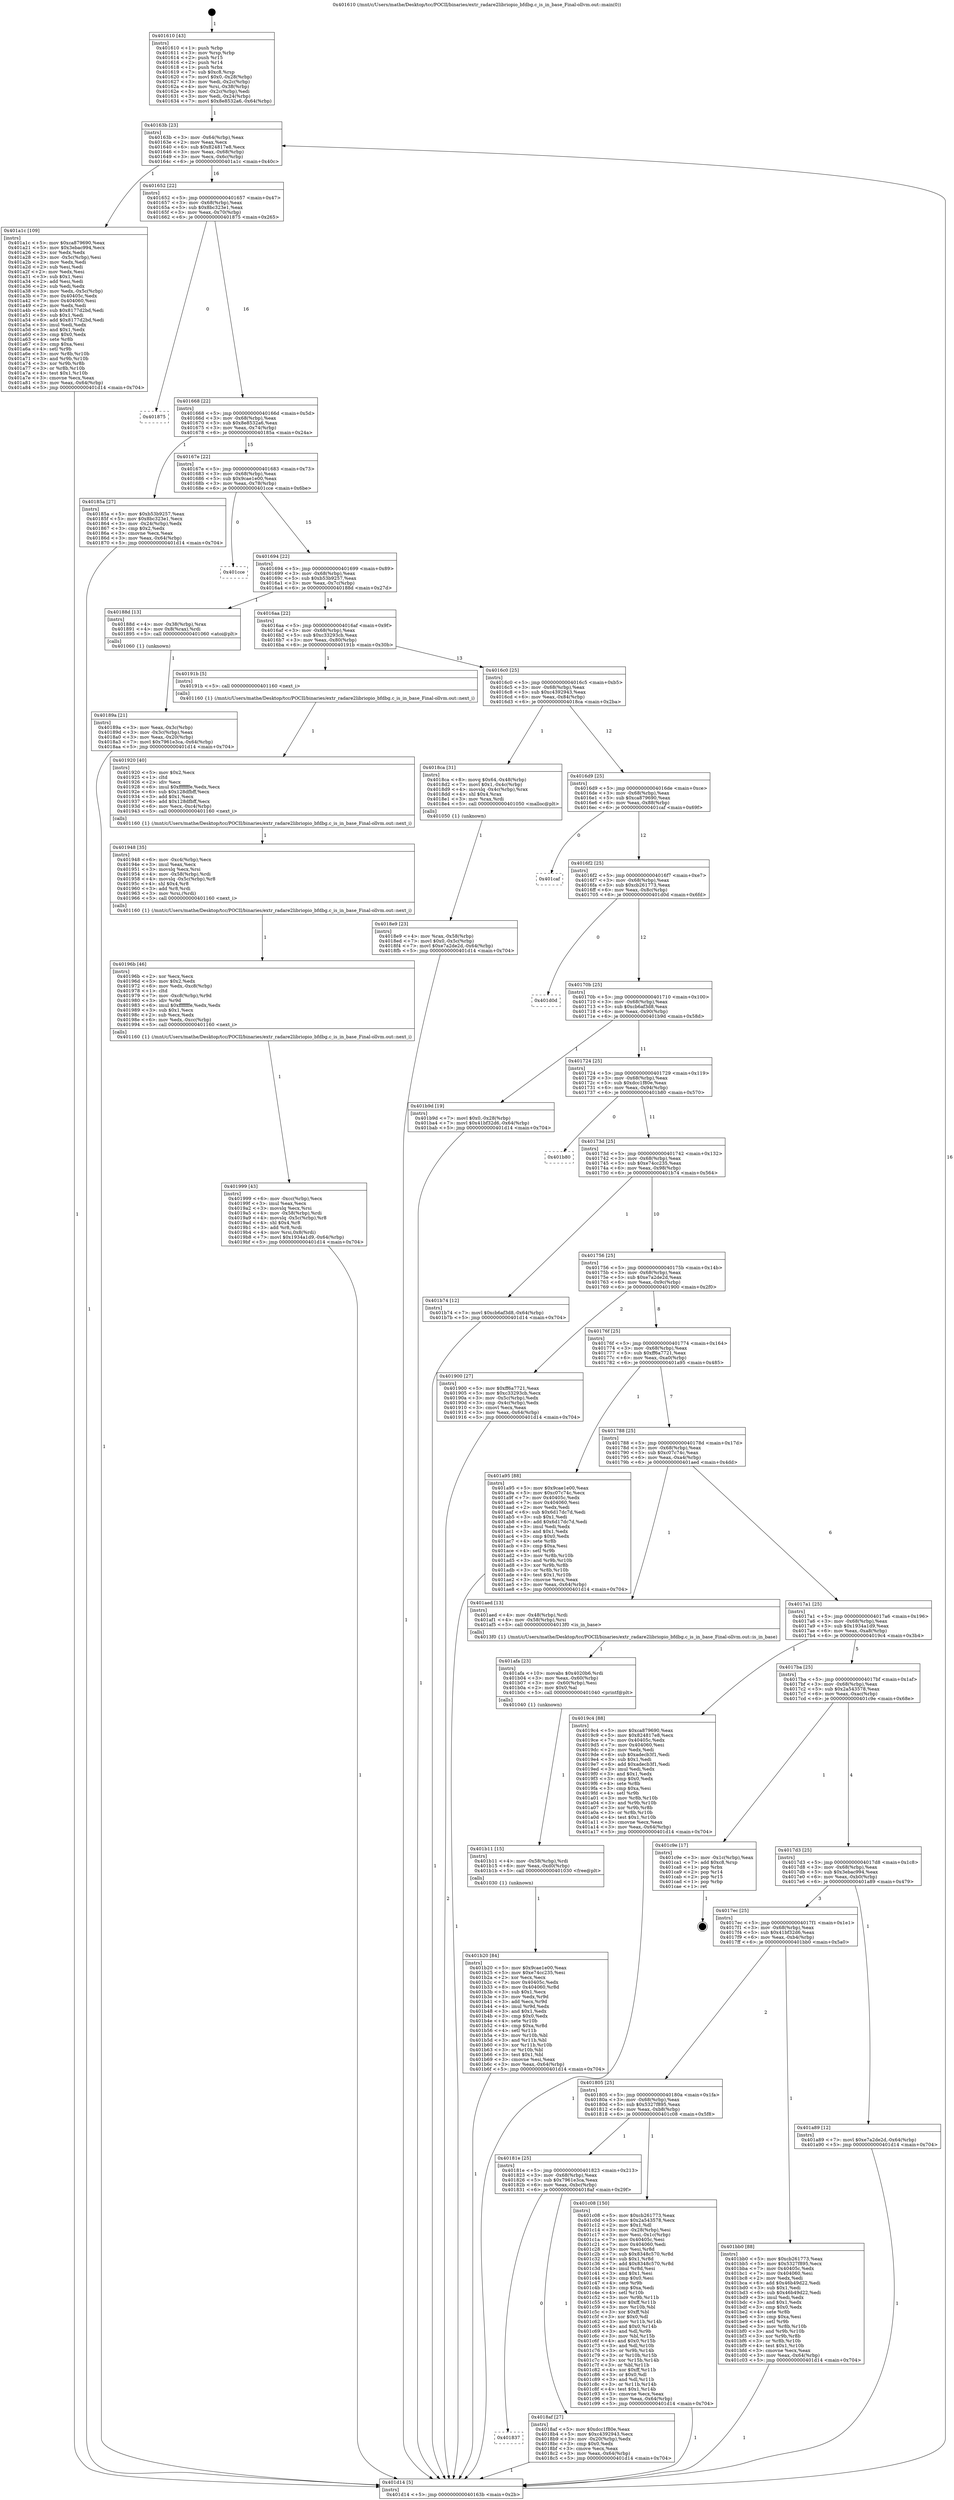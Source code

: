 digraph "0x401610" {
  label = "0x401610 (/mnt/c/Users/mathe/Desktop/tcc/POCII/binaries/extr_radare2libriopio_bfdbg.c_is_in_base_Final-ollvm.out::main(0))"
  labelloc = "t"
  node[shape=record]

  Entry [label="",width=0.3,height=0.3,shape=circle,fillcolor=black,style=filled]
  "0x40163b" [label="{
     0x40163b [23]\l
     | [instrs]\l
     &nbsp;&nbsp;0x40163b \<+3\>: mov -0x64(%rbp),%eax\l
     &nbsp;&nbsp;0x40163e \<+2\>: mov %eax,%ecx\l
     &nbsp;&nbsp;0x401640 \<+6\>: sub $0x824817e8,%ecx\l
     &nbsp;&nbsp;0x401646 \<+3\>: mov %eax,-0x68(%rbp)\l
     &nbsp;&nbsp;0x401649 \<+3\>: mov %ecx,-0x6c(%rbp)\l
     &nbsp;&nbsp;0x40164c \<+6\>: je 0000000000401a1c \<main+0x40c\>\l
  }"]
  "0x401a1c" [label="{
     0x401a1c [109]\l
     | [instrs]\l
     &nbsp;&nbsp;0x401a1c \<+5\>: mov $0xca879690,%eax\l
     &nbsp;&nbsp;0x401a21 \<+5\>: mov $0x3ebac994,%ecx\l
     &nbsp;&nbsp;0x401a26 \<+2\>: xor %edx,%edx\l
     &nbsp;&nbsp;0x401a28 \<+3\>: mov -0x5c(%rbp),%esi\l
     &nbsp;&nbsp;0x401a2b \<+2\>: mov %edx,%edi\l
     &nbsp;&nbsp;0x401a2d \<+2\>: sub %esi,%edi\l
     &nbsp;&nbsp;0x401a2f \<+2\>: mov %edx,%esi\l
     &nbsp;&nbsp;0x401a31 \<+3\>: sub $0x1,%esi\l
     &nbsp;&nbsp;0x401a34 \<+2\>: add %esi,%edi\l
     &nbsp;&nbsp;0x401a36 \<+2\>: sub %edi,%edx\l
     &nbsp;&nbsp;0x401a38 \<+3\>: mov %edx,-0x5c(%rbp)\l
     &nbsp;&nbsp;0x401a3b \<+7\>: mov 0x40405c,%edx\l
     &nbsp;&nbsp;0x401a42 \<+7\>: mov 0x404060,%esi\l
     &nbsp;&nbsp;0x401a49 \<+2\>: mov %edx,%edi\l
     &nbsp;&nbsp;0x401a4b \<+6\>: sub $0x8177d2bd,%edi\l
     &nbsp;&nbsp;0x401a51 \<+3\>: sub $0x1,%edi\l
     &nbsp;&nbsp;0x401a54 \<+6\>: add $0x8177d2bd,%edi\l
     &nbsp;&nbsp;0x401a5a \<+3\>: imul %edi,%edx\l
     &nbsp;&nbsp;0x401a5d \<+3\>: and $0x1,%edx\l
     &nbsp;&nbsp;0x401a60 \<+3\>: cmp $0x0,%edx\l
     &nbsp;&nbsp;0x401a63 \<+4\>: sete %r8b\l
     &nbsp;&nbsp;0x401a67 \<+3\>: cmp $0xa,%esi\l
     &nbsp;&nbsp;0x401a6a \<+4\>: setl %r9b\l
     &nbsp;&nbsp;0x401a6e \<+3\>: mov %r8b,%r10b\l
     &nbsp;&nbsp;0x401a71 \<+3\>: and %r9b,%r10b\l
     &nbsp;&nbsp;0x401a74 \<+3\>: xor %r9b,%r8b\l
     &nbsp;&nbsp;0x401a77 \<+3\>: or %r8b,%r10b\l
     &nbsp;&nbsp;0x401a7a \<+4\>: test $0x1,%r10b\l
     &nbsp;&nbsp;0x401a7e \<+3\>: cmovne %ecx,%eax\l
     &nbsp;&nbsp;0x401a81 \<+3\>: mov %eax,-0x64(%rbp)\l
     &nbsp;&nbsp;0x401a84 \<+5\>: jmp 0000000000401d14 \<main+0x704\>\l
  }"]
  "0x401652" [label="{
     0x401652 [22]\l
     | [instrs]\l
     &nbsp;&nbsp;0x401652 \<+5\>: jmp 0000000000401657 \<main+0x47\>\l
     &nbsp;&nbsp;0x401657 \<+3\>: mov -0x68(%rbp),%eax\l
     &nbsp;&nbsp;0x40165a \<+5\>: sub $0x8bc323e1,%eax\l
     &nbsp;&nbsp;0x40165f \<+3\>: mov %eax,-0x70(%rbp)\l
     &nbsp;&nbsp;0x401662 \<+6\>: je 0000000000401875 \<main+0x265\>\l
  }"]
  Exit [label="",width=0.3,height=0.3,shape=circle,fillcolor=black,style=filled,peripheries=2]
  "0x401875" [label="{
     0x401875\l
  }", style=dashed]
  "0x401668" [label="{
     0x401668 [22]\l
     | [instrs]\l
     &nbsp;&nbsp;0x401668 \<+5\>: jmp 000000000040166d \<main+0x5d\>\l
     &nbsp;&nbsp;0x40166d \<+3\>: mov -0x68(%rbp),%eax\l
     &nbsp;&nbsp;0x401670 \<+5\>: sub $0x8e8532a6,%eax\l
     &nbsp;&nbsp;0x401675 \<+3\>: mov %eax,-0x74(%rbp)\l
     &nbsp;&nbsp;0x401678 \<+6\>: je 000000000040185a \<main+0x24a\>\l
  }"]
  "0x401b20" [label="{
     0x401b20 [84]\l
     | [instrs]\l
     &nbsp;&nbsp;0x401b20 \<+5\>: mov $0x9cae1e00,%eax\l
     &nbsp;&nbsp;0x401b25 \<+5\>: mov $0xe74cc235,%esi\l
     &nbsp;&nbsp;0x401b2a \<+2\>: xor %ecx,%ecx\l
     &nbsp;&nbsp;0x401b2c \<+7\>: mov 0x40405c,%edx\l
     &nbsp;&nbsp;0x401b33 \<+8\>: mov 0x404060,%r8d\l
     &nbsp;&nbsp;0x401b3b \<+3\>: sub $0x1,%ecx\l
     &nbsp;&nbsp;0x401b3e \<+3\>: mov %edx,%r9d\l
     &nbsp;&nbsp;0x401b41 \<+3\>: add %ecx,%r9d\l
     &nbsp;&nbsp;0x401b44 \<+4\>: imul %r9d,%edx\l
     &nbsp;&nbsp;0x401b48 \<+3\>: and $0x1,%edx\l
     &nbsp;&nbsp;0x401b4b \<+3\>: cmp $0x0,%edx\l
     &nbsp;&nbsp;0x401b4e \<+4\>: sete %r10b\l
     &nbsp;&nbsp;0x401b52 \<+4\>: cmp $0xa,%r8d\l
     &nbsp;&nbsp;0x401b56 \<+4\>: setl %r11b\l
     &nbsp;&nbsp;0x401b5a \<+3\>: mov %r10b,%bl\l
     &nbsp;&nbsp;0x401b5d \<+3\>: and %r11b,%bl\l
     &nbsp;&nbsp;0x401b60 \<+3\>: xor %r11b,%r10b\l
     &nbsp;&nbsp;0x401b63 \<+3\>: or %r10b,%bl\l
     &nbsp;&nbsp;0x401b66 \<+3\>: test $0x1,%bl\l
     &nbsp;&nbsp;0x401b69 \<+3\>: cmovne %esi,%eax\l
     &nbsp;&nbsp;0x401b6c \<+3\>: mov %eax,-0x64(%rbp)\l
     &nbsp;&nbsp;0x401b6f \<+5\>: jmp 0000000000401d14 \<main+0x704\>\l
  }"]
  "0x40185a" [label="{
     0x40185a [27]\l
     | [instrs]\l
     &nbsp;&nbsp;0x40185a \<+5\>: mov $0xb53b9257,%eax\l
     &nbsp;&nbsp;0x40185f \<+5\>: mov $0x8bc323e1,%ecx\l
     &nbsp;&nbsp;0x401864 \<+3\>: mov -0x24(%rbp),%edx\l
     &nbsp;&nbsp;0x401867 \<+3\>: cmp $0x2,%edx\l
     &nbsp;&nbsp;0x40186a \<+3\>: cmovne %ecx,%eax\l
     &nbsp;&nbsp;0x40186d \<+3\>: mov %eax,-0x64(%rbp)\l
     &nbsp;&nbsp;0x401870 \<+5\>: jmp 0000000000401d14 \<main+0x704\>\l
  }"]
  "0x40167e" [label="{
     0x40167e [22]\l
     | [instrs]\l
     &nbsp;&nbsp;0x40167e \<+5\>: jmp 0000000000401683 \<main+0x73\>\l
     &nbsp;&nbsp;0x401683 \<+3\>: mov -0x68(%rbp),%eax\l
     &nbsp;&nbsp;0x401686 \<+5\>: sub $0x9cae1e00,%eax\l
     &nbsp;&nbsp;0x40168b \<+3\>: mov %eax,-0x78(%rbp)\l
     &nbsp;&nbsp;0x40168e \<+6\>: je 0000000000401cce \<main+0x6be\>\l
  }"]
  "0x401d14" [label="{
     0x401d14 [5]\l
     | [instrs]\l
     &nbsp;&nbsp;0x401d14 \<+5\>: jmp 000000000040163b \<main+0x2b\>\l
  }"]
  "0x401610" [label="{
     0x401610 [43]\l
     | [instrs]\l
     &nbsp;&nbsp;0x401610 \<+1\>: push %rbp\l
     &nbsp;&nbsp;0x401611 \<+3\>: mov %rsp,%rbp\l
     &nbsp;&nbsp;0x401614 \<+2\>: push %r15\l
     &nbsp;&nbsp;0x401616 \<+2\>: push %r14\l
     &nbsp;&nbsp;0x401618 \<+1\>: push %rbx\l
     &nbsp;&nbsp;0x401619 \<+7\>: sub $0xc8,%rsp\l
     &nbsp;&nbsp;0x401620 \<+7\>: movl $0x0,-0x28(%rbp)\l
     &nbsp;&nbsp;0x401627 \<+3\>: mov %edi,-0x2c(%rbp)\l
     &nbsp;&nbsp;0x40162a \<+4\>: mov %rsi,-0x38(%rbp)\l
     &nbsp;&nbsp;0x40162e \<+3\>: mov -0x2c(%rbp),%edi\l
     &nbsp;&nbsp;0x401631 \<+3\>: mov %edi,-0x24(%rbp)\l
     &nbsp;&nbsp;0x401634 \<+7\>: movl $0x8e8532a6,-0x64(%rbp)\l
  }"]
  "0x401b11" [label="{
     0x401b11 [15]\l
     | [instrs]\l
     &nbsp;&nbsp;0x401b11 \<+4\>: mov -0x58(%rbp),%rdi\l
     &nbsp;&nbsp;0x401b15 \<+6\>: mov %eax,-0xd0(%rbp)\l
     &nbsp;&nbsp;0x401b1b \<+5\>: call 0000000000401030 \<free@plt\>\l
     | [calls]\l
     &nbsp;&nbsp;0x401030 \{1\} (unknown)\l
  }"]
  "0x401cce" [label="{
     0x401cce\l
  }", style=dashed]
  "0x401694" [label="{
     0x401694 [22]\l
     | [instrs]\l
     &nbsp;&nbsp;0x401694 \<+5\>: jmp 0000000000401699 \<main+0x89\>\l
     &nbsp;&nbsp;0x401699 \<+3\>: mov -0x68(%rbp),%eax\l
     &nbsp;&nbsp;0x40169c \<+5\>: sub $0xb53b9257,%eax\l
     &nbsp;&nbsp;0x4016a1 \<+3\>: mov %eax,-0x7c(%rbp)\l
     &nbsp;&nbsp;0x4016a4 \<+6\>: je 000000000040188d \<main+0x27d\>\l
  }"]
  "0x401afa" [label="{
     0x401afa [23]\l
     | [instrs]\l
     &nbsp;&nbsp;0x401afa \<+10\>: movabs $0x4020b6,%rdi\l
     &nbsp;&nbsp;0x401b04 \<+3\>: mov %eax,-0x60(%rbp)\l
     &nbsp;&nbsp;0x401b07 \<+3\>: mov -0x60(%rbp),%esi\l
     &nbsp;&nbsp;0x401b0a \<+2\>: mov $0x0,%al\l
     &nbsp;&nbsp;0x401b0c \<+5\>: call 0000000000401040 \<printf@plt\>\l
     | [calls]\l
     &nbsp;&nbsp;0x401040 \{1\} (unknown)\l
  }"]
  "0x40188d" [label="{
     0x40188d [13]\l
     | [instrs]\l
     &nbsp;&nbsp;0x40188d \<+4\>: mov -0x38(%rbp),%rax\l
     &nbsp;&nbsp;0x401891 \<+4\>: mov 0x8(%rax),%rdi\l
     &nbsp;&nbsp;0x401895 \<+5\>: call 0000000000401060 \<atoi@plt\>\l
     | [calls]\l
     &nbsp;&nbsp;0x401060 \{1\} (unknown)\l
  }"]
  "0x4016aa" [label="{
     0x4016aa [22]\l
     | [instrs]\l
     &nbsp;&nbsp;0x4016aa \<+5\>: jmp 00000000004016af \<main+0x9f\>\l
     &nbsp;&nbsp;0x4016af \<+3\>: mov -0x68(%rbp),%eax\l
     &nbsp;&nbsp;0x4016b2 \<+5\>: sub $0xc33293cb,%eax\l
     &nbsp;&nbsp;0x4016b7 \<+3\>: mov %eax,-0x80(%rbp)\l
     &nbsp;&nbsp;0x4016ba \<+6\>: je 000000000040191b \<main+0x30b\>\l
  }"]
  "0x40189a" [label="{
     0x40189a [21]\l
     | [instrs]\l
     &nbsp;&nbsp;0x40189a \<+3\>: mov %eax,-0x3c(%rbp)\l
     &nbsp;&nbsp;0x40189d \<+3\>: mov -0x3c(%rbp),%eax\l
     &nbsp;&nbsp;0x4018a0 \<+3\>: mov %eax,-0x20(%rbp)\l
     &nbsp;&nbsp;0x4018a3 \<+7\>: movl $0x7961e3ca,-0x64(%rbp)\l
     &nbsp;&nbsp;0x4018aa \<+5\>: jmp 0000000000401d14 \<main+0x704\>\l
  }"]
  "0x401999" [label="{
     0x401999 [43]\l
     | [instrs]\l
     &nbsp;&nbsp;0x401999 \<+6\>: mov -0xcc(%rbp),%ecx\l
     &nbsp;&nbsp;0x40199f \<+3\>: imul %eax,%ecx\l
     &nbsp;&nbsp;0x4019a2 \<+3\>: movslq %ecx,%rsi\l
     &nbsp;&nbsp;0x4019a5 \<+4\>: mov -0x58(%rbp),%rdi\l
     &nbsp;&nbsp;0x4019a9 \<+4\>: movslq -0x5c(%rbp),%r8\l
     &nbsp;&nbsp;0x4019ad \<+4\>: shl $0x4,%r8\l
     &nbsp;&nbsp;0x4019b1 \<+3\>: add %r8,%rdi\l
     &nbsp;&nbsp;0x4019b4 \<+4\>: mov %rsi,0x8(%rdi)\l
     &nbsp;&nbsp;0x4019b8 \<+7\>: movl $0x1934a1d9,-0x64(%rbp)\l
     &nbsp;&nbsp;0x4019bf \<+5\>: jmp 0000000000401d14 \<main+0x704\>\l
  }"]
  "0x40191b" [label="{
     0x40191b [5]\l
     | [instrs]\l
     &nbsp;&nbsp;0x40191b \<+5\>: call 0000000000401160 \<next_i\>\l
     | [calls]\l
     &nbsp;&nbsp;0x401160 \{1\} (/mnt/c/Users/mathe/Desktop/tcc/POCII/binaries/extr_radare2libriopio_bfdbg.c_is_in_base_Final-ollvm.out::next_i)\l
  }"]
  "0x4016c0" [label="{
     0x4016c0 [25]\l
     | [instrs]\l
     &nbsp;&nbsp;0x4016c0 \<+5\>: jmp 00000000004016c5 \<main+0xb5\>\l
     &nbsp;&nbsp;0x4016c5 \<+3\>: mov -0x68(%rbp),%eax\l
     &nbsp;&nbsp;0x4016c8 \<+5\>: sub $0xc4392943,%eax\l
     &nbsp;&nbsp;0x4016cd \<+6\>: mov %eax,-0x84(%rbp)\l
     &nbsp;&nbsp;0x4016d3 \<+6\>: je 00000000004018ca \<main+0x2ba\>\l
  }"]
  "0x40196b" [label="{
     0x40196b [46]\l
     | [instrs]\l
     &nbsp;&nbsp;0x40196b \<+2\>: xor %ecx,%ecx\l
     &nbsp;&nbsp;0x40196d \<+5\>: mov $0x2,%edx\l
     &nbsp;&nbsp;0x401972 \<+6\>: mov %edx,-0xc8(%rbp)\l
     &nbsp;&nbsp;0x401978 \<+1\>: cltd\l
     &nbsp;&nbsp;0x401979 \<+7\>: mov -0xc8(%rbp),%r9d\l
     &nbsp;&nbsp;0x401980 \<+3\>: idiv %r9d\l
     &nbsp;&nbsp;0x401983 \<+6\>: imul $0xfffffffe,%edx,%edx\l
     &nbsp;&nbsp;0x401989 \<+3\>: sub $0x1,%ecx\l
     &nbsp;&nbsp;0x40198c \<+2\>: sub %ecx,%edx\l
     &nbsp;&nbsp;0x40198e \<+6\>: mov %edx,-0xcc(%rbp)\l
     &nbsp;&nbsp;0x401994 \<+5\>: call 0000000000401160 \<next_i\>\l
     | [calls]\l
     &nbsp;&nbsp;0x401160 \{1\} (/mnt/c/Users/mathe/Desktop/tcc/POCII/binaries/extr_radare2libriopio_bfdbg.c_is_in_base_Final-ollvm.out::next_i)\l
  }"]
  "0x4018ca" [label="{
     0x4018ca [31]\l
     | [instrs]\l
     &nbsp;&nbsp;0x4018ca \<+8\>: movq $0x64,-0x48(%rbp)\l
     &nbsp;&nbsp;0x4018d2 \<+7\>: movl $0x1,-0x4c(%rbp)\l
     &nbsp;&nbsp;0x4018d9 \<+4\>: movslq -0x4c(%rbp),%rax\l
     &nbsp;&nbsp;0x4018dd \<+4\>: shl $0x4,%rax\l
     &nbsp;&nbsp;0x4018e1 \<+3\>: mov %rax,%rdi\l
     &nbsp;&nbsp;0x4018e4 \<+5\>: call 0000000000401050 \<malloc@plt\>\l
     | [calls]\l
     &nbsp;&nbsp;0x401050 \{1\} (unknown)\l
  }"]
  "0x4016d9" [label="{
     0x4016d9 [25]\l
     | [instrs]\l
     &nbsp;&nbsp;0x4016d9 \<+5\>: jmp 00000000004016de \<main+0xce\>\l
     &nbsp;&nbsp;0x4016de \<+3\>: mov -0x68(%rbp),%eax\l
     &nbsp;&nbsp;0x4016e1 \<+5\>: sub $0xca879690,%eax\l
     &nbsp;&nbsp;0x4016e6 \<+6\>: mov %eax,-0x88(%rbp)\l
     &nbsp;&nbsp;0x4016ec \<+6\>: je 0000000000401caf \<main+0x69f\>\l
  }"]
  "0x401948" [label="{
     0x401948 [35]\l
     | [instrs]\l
     &nbsp;&nbsp;0x401948 \<+6\>: mov -0xc4(%rbp),%ecx\l
     &nbsp;&nbsp;0x40194e \<+3\>: imul %eax,%ecx\l
     &nbsp;&nbsp;0x401951 \<+3\>: movslq %ecx,%rsi\l
     &nbsp;&nbsp;0x401954 \<+4\>: mov -0x58(%rbp),%rdi\l
     &nbsp;&nbsp;0x401958 \<+4\>: movslq -0x5c(%rbp),%r8\l
     &nbsp;&nbsp;0x40195c \<+4\>: shl $0x4,%r8\l
     &nbsp;&nbsp;0x401960 \<+3\>: add %r8,%rdi\l
     &nbsp;&nbsp;0x401963 \<+3\>: mov %rsi,(%rdi)\l
     &nbsp;&nbsp;0x401966 \<+5\>: call 0000000000401160 \<next_i\>\l
     | [calls]\l
     &nbsp;&nbsp;0x401160 \{1\} (/mnt/c/Users/mathe/Desktop/tcc/POCII/binaries/extr_radare2libriopio_bfdbg.c_is_in_base_Final-ollvm.out::next_i)\l
  }"]
  "0x401caf" [label="{
     0x401caf\l
  }", style=dashed]
  "0x4016f2" [label="{
     0x4016f2 [25]\l
     | [instrs]\l
     &nbsp;&nbsp;0x4016f2 \<+5\>: jmp 00000000004016f7 \<main+0xe7\>\l
     &nbsp;&nbsp;0x4016f7 \<+3\>: mov -0x68(%rbp),%eax\l
     &nbsp;&nbsp;0x4016fa \<+5\>: sub $0xcb261773,%eax\l
     &nbsp;&nbsp;0x4016ff \<+6\>: mov %eax,-0x8c(%rbp)\l
     &nbsp;&nbsp;0x401705 \<+6\>: je 0000000000401d0d \<main+0x6fd\>\l
  }"]
  "0x401920" [label="{
     0x401920 [40]\l
     | [instrs]\l
     &nbsp;&nbsp;0x401920 \<+5\>: mov $0x2,%ecx\l
     &nbsp;&nbsp;0x401925 \<+1\>: cltd\l
     &nbsp;&nbsp;0x401926 \<+2\>: idiv %ecx\l
     &nbsp;&nbsp;0x401928 \<+6\>: imul $0xfffffffe,%edx,%ecx\l
     &nbsp;&nbsp;0x40192e \<+6\>: sub $0x128dfbff,%ecx\l
     &nbsp;&nbsp;0x401934 \<+3\>: add $0x1,%ecx\l
     &nbsp;&nbsp;0x401937 \<+6\>: add $0x128dfbff,%ecx\l
     &nbsp;&nbsp;0x40193d \<+6\>: mov %ecx,-0xc4(%rbp)\l
     &nbsp;&nbsp;0x401943 \<+5\>: call 0000000000401160 \<next_i\>\l
     | [calls]\l
     &nbsp;&nbsp;0x401160 \{1\} (/mnt/c/Users/mathe/Desktop/tcc/POCII/binaries/extr_radare2libriopio_bfdbg.c_is_in_base_Final-ollvm.out::next_i)\l
  }"]
  "0x401d0d" [label="{
     0x401d0d\l
  }", style=dashed]
  "0x40170b" [label="{
     0x40170b [25]\l
     | [instrs]\l
     &nbsp;&nbsp;0x40170b \<+5\>: jmp 0000000000401710 \<main+0x100\>\l
     &nbsp;&nbsp;0x401710 \<+3\>: mov -0x68(%rbp),%eax\l
     &nbsp;&nbsp;0x401713 \<+5\>: sub $0xcb6af3d8,%eax\l
     &nbsp;&nbsp;0x401718 \<+6\>: mov %eax,-0x90(%rbp)\l
     &nbsp;&nbsp;0x40171e \<+6\>: je 0000000000401b9d \<main+0x58d\>\l
  }"]
  "0x4018e9" [label="{
     0x4018e9 [23]\l
     | [instrs]\l
     &nbsp;&nbsp;0x4018e9 \<+4\>: mov %rax,-0x58(%rbp)\l
     &nbsp;&nbsp;0x4018ed \<+7\>: movl $0x0,-0x5c(%rbp)\l
     &nbsp;&nbsp;0x4018f4 \<+7\>: movl $0xe7a2de2d,-0x64(%rbp)\l
     &nbsp;&nbsp;0x4018fb \<+5\>: jmp 0000000000401d14 \<main+0x704\>\l
  }"]
  "0x401b9d" [label="{
     0x401b9d [19]\l
     | [instrs]\l
     &nbsp;&nbsp;0x401b9d \<+7\>: movl $0x0,-0x28(%rbp)\l
     &nbsp;&nbsp;0x401ba4 \<+7\>: movl $0x41bf32d6,-0x64(%rbp)\l
     &nbsp;&nbsp;0x401bab \<+5\>: jmp 0000000000401d14 \<main+0x704\>\l
  }"]
  "0x401724" [label="{
     0x401724 [25]\l
     | [instrs]\l
     &nbsp;&nbsp;0x401724 \<+5\>: jmp 0000000000401729 \<main+0x119\>\l
     &nbsp;&nbsp;0x401729 \<+3\>: mov -0x68(%rbp),%eax\l
     &nbsp;&nbsp;0x40172c \<+5\>: sub $0xdcc1f80e,%eax\l
     &nbsp;&nbsp;0x401731 \<+6\>: mov %eax,-0x94(%rbp)\l
     &nbsp;&nbsp;0x401737 \<+6\>: je 0000000000401b80 \<main+0x570\>\l
  }"]
  "0x401837" [label="{
     0x401837\l
  }", style=dashed]
  "0x401b80" [label="{
     0x401b80\l
  }", style=dashed]
  "0x40173d" [label="{
     0x40173d [25]\l
     | [instrs]\l
     &nbsp;&nbsp;0x40173d \<+5\>: jmp 0000000000401742 \<main+0x132\>\l
     &nbsp;&nbsp;0x401742 \<+3\>: mov -0x68(%rbp),%eax\l
     &nbsp;&nbsp;0x401745 \<+5\>: sub $0xe74cc235,%eax\l
     &nbsp;&nbsp;0x40174a \<+6\>: mov %eax,-0x98(%rbp)\l
     &nbsp;&nbsp;0x401750 \<+6\>: je 0000000000401b74 \<main+0x564\>\l
  }"]
  "0x4018af" [label="{
     0x4018af [27]\l
     | [instrs]\l
     &nbsp;&nbsp;0x4018af \<+5\>: mov $0xdcc1f80e,%eax\l
     &nbsp;&nbsp;0x4018b4 \<+5\>: mov $0xc4392943,%ecx\l
     &nbsp;&nbsp;0x4018b9 \<+3\>: mov -0x20(%rbp),%edx\l
     &nbsp;&nbsp;0x4018bc \<+3\>: cmp $0x0,%edx\l
     &nbsp;&nbsp;0x4018bf \<+3\>: cmove %ecx,%eax\l
     &nbsp;&nbsp;0x4018c2 \<+3\>: mov %eax,-0x64(%rbp)\l
     &nbsp;&nbsp;0x4018c5 \<+5\>: jmp 0000000000401d14 \<main+0x704\>\l
  }"]
  "0x401b74" [label="{
     0x401b74 [12]\l
     | [instrs]\l
     &nbsp;&nbsp;0x401b74 \<+7\>: movl $0xcb6af3d8,-0x64(%rbp)\l
     &nbsp;&nbsp;0x401b7b \<+5\>: jmp 0000000000401d14 \<main+0x704\>\l
  }"]
  "0x401756" [label="{
     0x401756 [25]\l
     | [instrs]\l
     &nbsp;&nbsp;0x401756 \<+5\>: jmp 000000000040175b \<main+0x14b\>\l
     &nbsp;&nbsp;0x40175b \<+3\>: mov -0x68(%rbp),%eax\l
     &nbsp;&nbsp;0x40175e \<+5\>: sub $0xe7a2de2d,%eax\l
     &nbsp;&nbsp;0x401763 \<+6\>: mov %eax,-0x9c(%rbp)\l
     &nbsp;&nbsp;0x401769 \<+6\>: je 0000000000401900 \<main+0x2f0\>\l
  }"]
  "0x40181e" [label="{
     0x40181e [25]\l
     | [instrs]\l
     &nbsp;&nbsp;0x40181e \<+5\>: jmp 0000000000401823 \<main+0x213\>\l
     &nbsp;&nbsp;0x401823 \<+3\>: mov -0x68(%rbp),%eax\l
     &nbsp;&nbsp;0x401826 \<+5\>: sub $0x7961e3ca,%eax\l
     &nbsp;&nbsp;0x40182b \<+6\>: mov %eax,-0xbc(%rbp)\l
     &nbsp;&nbsp;0x401831 \<+6\>: je 00000000004018af \<main+0x29f\>\l
  }"]
  "0x401900" [label="{
     0x401900 [27]\l
     | [instrs]\l
     &nbsp;&nbsp;0x401900 \<+5\>: mov $0xff6a7721,%eax\l
     &nbsp;&nbsp;0x401905 \<+5\>: mov $0xc33293cb,%ecx\l
     &nbsp;&nbsp;0x40190a \<+3\>: mov -0x5c(%rbp),%edx\l
     &nbsp;&nbsp;0x40190d \<+3\>: cmp -0x4c(%rbp),%edx\l
     &nbsp;&nbsp;0x401910 \<+3\>: cmovl %ecx,%eax\l
     &nbsp;&nbsp;0x401913 \<+3\>: mov %eax,-0x64(%rbp)\l
     &nbsp;&nbsp;0x401916 \<+5\>: jmp 0000000000401d14 \<main+0x704\>\l
  }"]
  "0x40176f" [label="{
     0x40176f [25]\l
     | [instrs]\l
     &nbsp;&nbsp;0x40176f \<+5\>: jmp 0000000000401774 \<main+0x164\>\l
     &nbsp;&nbsp;0x401774 \<+3\>: mov -0x68(%rbp),%eax\l
     &nbsp;&nbsp;0x401777 \<+5\>: sub $0xff6a7721,%eax\l
     &nbsp;&nbsp;0x40177c \<+6\>: mov %eax,-0xa0(%rbp)\l
     &nbsp;&nbsp;0x401782 \<+6\>: je 0000000000401a95 \<main+0x485\>\l
  }"]
  "0x401c08" [label="{
     0x401c08 [150]\l
     | [instrs]\l
     &nbsp;&nbsp;0x401c08 \<+5\>: mov $0xcb261773,%eax\l
     &nbsp;&nbsp;0x401c0d \<+5\>: mov $0x2a543578,%ecx\l
     &nbsp;&nbsp;0x401c12 \<+2\>: mov $0x1,%dl\l
     &nbsp;&nbsp;0x401c14 \<+3\>: mov -0x28(%rbp),%esi\l
     &nbsp;&nbsp;0x401c17 \<+3\>: mov %esi,-0x1c(%rbp)\l
     &nbsp;&nbsp;0x401c1a \<+7\>: mov 0x40405c,%esi\l
     &nbsp;&nbsp;0x401c21 \<+7\>: mov 0x404060,%edi\l
     &nbsp;&nbsp;0x401c28 \<+3\>: mov %esi,%r8d\l
     &nbsp;&nbsp;0x401c2b \<+7\>: sub $0x8348c570,%r8d\l
     &nbsp;&nbsp;0x401c32 \<+4\>: sub $0x1,%r8d\l
     &nbsp;&nbsp;0x401c36 \<+7\>: add $0x8348c570,%r8d\l
     &nbsp;&nbsp;0x401c3d \<+4\>: imul %r8d,%esi\l
     &nbsp;&nbsp;0x401c41 \<+3\>: and $0x1,%esi\l
     &nbsp;&nbsp;0x401c44 \<+3\>: cmp $0x0,%esi\l
     &nbsp;&nbsp;0x401c47 \<+4\>: sete %r9b\l
     &nbsp;&nbsp;0x401c4b \<+3\>: cmp $0xa,%edi\l
     &nbsp;&nbsp;0x401c4e \<+4\>: setl %r10b\l
     &nbsp;&nbsp;0x401c52 \<+3\>: mov %r9b,%r11b\l
     &nbsp;&nbsp;0x401c55 \<+4\>: xor $0xff,%r11b\l
     &nbsp;&nbsp;0x401c59 \<+3\>: mov %r10b,%bl\l
     &nbsp;&nbsp;0x401c5c \<+3\>: xor $0xff,%bl\l
     &nbsp;&nbsp;0x401c5f \<+3\>: xor $0x0,%dl\l
     &nbsp;&nbsp;0x401c62 \<+3\>: mov %r11b,%r14b\l
     &nbsp;&nbsp;0x401c65 \<+4\>: and $0x0,%r14b\l
     &nbsp;&nbsp;0x401c69 \<+3\>: and %dl,%r9b\l
     &nbsp;&nbsp;0x401c6c \<+3\>: mov %bl,%r15b\l
     &nbsp;&nbsp;0x401c6f \<+4\>: and $0x0,%r15b\l
     &nbsp;&nbsp;0x401c73 \<+3\>: and %dl,%r10b\l
     &nbsp;&nbsp;0x401c76 \<+3\>: or %r9b,%r14b\l
     &nbsp;&nbsp;0x401c79 \<+3\>: or %r10b,%r15b\l
     &nbsp;&nbsp;0x401c7c \<+3\>: xor %r15b,%r14b\l
     &nbsp;&nbsp;0x401c7f \<+3\>: or %bl,%r11b\l
     &nbsp;&nbsp;0x401c82 \<+4\>: xor $0xff,%r11b\l
     &nbsp;&nbsp;0x401c86 \<+3\>: or $0x0,%dl\l
     &nbsp;&nbsp;0x401c89 \<+3\>: and %dl,%r11b\l
     &nbsp;&nbsp;0x401c8c \<+3\>: or %r11b,%r14b\l
     &nbsp;&nbsp;0x401c8f \<+4\>: test $0x1,%r14b\l
     &nbsp;&nbsp;0x401c93 \<+3\>: cmovne %ecx,%eax\l
     &nbsp;&nbsp;0x401c96 \<+3\>: mov %eax,-0x64(%rbp)\l
     &nbsp;&nbsp;0x401c99 \<+5\>: jmp 0000000000401d14 \<main+0x704\>\l
  }"]
  "0x401a95" [label="{
     0x401a95 [88]\l
     | [instrs]\l
     &nbsp;&nbsp;0x401a95 \<+5\>: mov $0x9cae1e00,%eax\l
     &nbsp;&nbsp;0x401a9a \<+5\>: mov $0xc07c74c,%ecx\l
     &nbsp;&nbsp;0x401a9f \<+7\>: mov 0x40405c,%edx\l
     &nbsp;&nbsp;0x401aa6 \<+7\>: mov 0x404060,%esi\l
     &nbsp;&nbsp;0x401aad \<+2\>: mov %edx,%edi\l
     &nbsp;&nbsp;0x401aaf \<+6\>: sub $0x6d17dc7d,%edi\l
     &nbsp;&nbsp;0x401ab5 \<+3\>: sub $0x1,%edi\l
     &nbsp;&nbsp;0x401ab8 \<+6\>: add $0x6d17dc7d,%edi\l
     &nbsp;&nbsp;0x401abe \<+3\>: imul %edi,%edx\l
     &nbsp;&nbsp;0x401ac1 \<+3\>: and $0x1,%edx\l
     &nbsp;&nbsp;0x401ac4 \<+3\>: cmp $0x0,%edx\l
     &nbsp;&nbsp;0x401ac7 \<+4\>: sete %r8b\l
     &nbsp;&nbsp;0x401acb \<+3\>: cmp $0xa,%esi\l
     &nbsp;&nbsp;0x401ace \<+4\>: setl %r9b\l
     &nbsp;&nbsp;0x401ad2 \<+3\>: mov %r8b,%r10b\l
     &nbsp;&nbsp;0x401ad5 \<+3\>: and %r9b,%r10b\l
     &nbsp;&nbsp;0x401ad8 \<+3\>: xor %r9b,%r8b\l
     &nbsp;&nbsp;0x401adb \<+3\>: or %r8b,%r10b\l
     &nbsp;&nbsp;0x401ade \<+4\>: test $0x1,%r10b\l
     &nbsp;&nbsp;0x401ae2 \<+3\>: cmovne %ecx,%eax\l
     &nbsp;&nbsp;0x401ae5 \<+3\>: mov %eax,-0x64(%rbp)\l
     &nbsp;&nbsp;0x401ae8 \<+5\>: jmp 0000000000401d14 \<main+0x704\>\l
  }"]
  "0x401788" [label="{
     0x401788 [25]\l
     | [instrs]\l
     &nbsp;&nbsp;0x401788 \<+5\>: jmp 000000000040178d \<main+0x17d\>\l
     &nbsp;&nbsp;0x40178d \<+3\>: mov -0x68(%rbp),%eax\l
     &nbsp;&nbsp;0x401790 \<+5\>: sub $0xc07c74c,%eax\l
     &nbsp;&nbsp;0x401795 \<+6\>: mov %eax,-0xa4(%rbp)\l
     &nbsp;&nbsp;0x40179b \<+6\>: je 0000000000401aed \<main+0x4dd\>\l
  }"]
  "0x401805" [label="{
     0x401805 [25]\l
     | [instrs]\l
     &nbsp;&nbsp;0x401805 \<+5\>: jmp 000000000040180a \<main+0x1fa\>\l
     &nbsp;&nbsp;0x40180a \<+3\>: mov -0x68(%rbp),%eax\l
     &nbsp;&nbsp;0x40180d \<+5\>: sub $0x5327f895,%eax\l
     &nbsp;&nbsp;0x401812 \<+6\>: mov %eax,-0xb8(%rbp)\l
     &nbsp;&nbsp;0x401818 \<+6\>: je 0000000000401c08 \<main+0x5f8\>\l
  }"]
  "0x401aed" [label="{
     0x401aed [13]\l
     | [instrs]\l
     &nbsp;&nbsp;0x401aed \<+4\>: mov -0x48(%rbp),%rdi\l
     &nbsp;&nbsp;0x401af1 \<+4\>: mov -0x58(%rbp),%rsi\l
     &nbsp;&nbsp;0x401af5 \<+5\>: call 00000000004013f0 \<is_in_base\>\l
     | [calls]\l
     &nbsp;&nbsp;0x4013f0 \{1\} (/mnt/c/Users/mathe/Desktop/tcc/POCII/binaries/extr_radare2libriopio_bfdbg.c_is_in_base_Final-ollvm.out::is_in_base)\l
  }"]
  "0x4017a1" [label="{
     0x4017a1 [25]\l
     | [instrs]\l
     &nbsp;&nbsp;0x4017a1 \<+5\>: jmp 00000000004017a6 \<main+0x196\>\l
     &nbsp;&nbsp;0x4017a6 \<+3\>: mov -0x68(%rbp),%eax\l
     &nbsp;&nbsp;0x4017a9 \<+5\>: sub $0x1934a1d9,%eax\l
     &nbsp;&nbsp;0x4017ae \<+6\>: mov %eax,-0xa8(%rbp)\l
     &nbsp;&nbsp;0x4017b4 \<+6\>: je 00000000004019c4 \<main+0x3b4\>\l
  }"]
  "0x401bb0" [label="{
     0x401bb0 [88]\l
     | [instrs]\l
     &nbsp;&nbsp;0x401bb0 \<+5\>: mov $0xcb261773,%eax\l
     &nbsp;&nbsp;0x401bb5 \<+5\>: mov $0x5327f895,%ecx\l
     &nbsp;&nbsp;0x401bba \<+7\>: mov 0x40405c,%edx\l
     &nbsp;&nbsp;0x401bc1 \<+7\>: mov 0x404060,%esi\l
     &nbsp;&nbsp;0x401bc8 \<+2\>: mov %edx,%edi\l
     &nbsp;&nbsp;0x401bca \<+6\>: add $0x46b49d22,%edi\l
     &nbsp;&nbsp;0x401bd0 \<+3\>: sub $0x1,%edi\l
     &nbsp;&nbsp;0x401bd3 \<+6\>: sub $0x46b49d22,%edi\l
     &nbsp;&nbsp;0x401bd9 \<+3\>: imul %edi,%edx\l
     &nbsp;&nbsp;0x401bdc \<+3\>: and $0x1,%edx\l
     &nbsp;&nbsp;0x401bdf \<+3\>: cmp $0x0,%edx\l
     &nbsp;&nbsp;0x401be2 \<+4\>: sete %r8b\l
     &nbsp;&nbsp;0x401be6 \<+3\>: cmp $0xa,%esi\l
     &nbsp;&nbsp;0x401be9 \<+4\>: setl %r9b\l
     &nbsp;&nbsp;0x401bed \<+3\>: mov %r8b,%r10b\l
     &nbsp;&nbsp;0x401bf0 \<+3\>: and %r9b,%r10b\l
     &nbsp;&nbsp;0x401bf3 \<+3\>: xor %r9b,%r8b\l
     &nbsp;&nbsp;0x401bf6 \<+3\>: or %r8b,%r10b\l
     &nbsp;&nbsp;0x401bf9 \<+4\>: test $0x1,%r10b\l
     &nbsp;&nbsp;0x401bfd \<+3\>: cmovne %ecx,%eax\l
     &nbsp;&nbsp;0x401c00 \<+3\>: mov %eax,-0x64(%rbp)\l
     &nbsp;&nbsp;0x401c03 \<+5\>: jmp 0000000000401d14 \<main+0x704\>\l
  }"]
  "0x4019c4" [label="{
     0x4019c4 [88]\l
     | [instrs]\l
     &nbsp;&nbsp;0x4019c4 \<+5\>: mov $0xca879690,%eax\l
     &nbsp;&nbsp;0x4019c9 \<+5\>: mov $0x824817e8,%ecx\l
     &nbsp;&nbsp;0x4019ce \<+7\>: mov 0x40405c,%edx\l
     &nbsp;&nbsp;0x4019d5 \<+7\>: mov 0x404060,%esi\l
     &nbsp;&nbsp;0x4019dc \<+2\>: mov %edx,%edi\l
     &nbsp;&nbsp;0x4019de \<+6\>: sub $0xadecb3f1,%edi\l
     &nbsp;&nbsp;0x4019e4 \<+3\>: sub $0x1,%edi\l
     &nbsp;&nbsp;0x4019e7 \<+6\>: add $0xadecb3f1,%edi\l
     &nbsp;&nbsp;0x4019ed \<+3\>: imul %edi,%edx\l
     &nbsp;&nbsp;0x4019f0 \<+3\>: and $0x1,%edx\l
     &nbsp;&nbsp;0x4019f3 \<+3\>: cmp $0x0,%edx\l
     &nbsp;&nbsp;0x4019f6 \<+4\>: sete %r8b\l
     &nbsp;&nbsp;0x4019fa \<+3\>: cmp $0xa,%esi\l
     &nbsp;&nbsp;0x4019fd \<+4\>: setl %r9b\l
     &nbsp;&nbsp;0x401a01 \<+3\>: mov %r8b,%r10b\l
     &nbsp;&nbsp;0x401a04 \<+3\>: and %r9b,%r10b\l
     &nbsp;&nbsp;0x401a07 \<+3\>: xor %r9b,%r8b\l
     &nbsp;&nbsp;0x401a0a \<+3\>: or %r8b,%r10b\l
     &nbsp;&nbsp;0x401a0d \<+4\>: test $0x1,%r10b\l
     &nbsp;&nbsp;0x401a11 \<+3\>: cmovne %ecx,%eax\l
     &nbsp;&nbsp;0x401a14 \<+3\>: mov %eax,-0x64(%rbp)\l
     &nbsp;&nbsp;0x401a17 \<+5\>: jmp 0000000000401d14 \<main+0x704\>\l
  }"]
  "0x4017ba" [label="{
     0x4017ba [25]\l
     | [instrs]\l
     &nbsp;&nbsp;0x4017ba \<+5\>: jmp 00000000004017bf \<main+0x1af\>\l
     &nbsp;&nbsp;0x4017bf \<+3\>: mov -0x68(%rbp),%eax\l
     &nbsp;&nbsp;0x4017c2 \<+5\>: sub $0x2a543578,%eax\l
     &nbsp;&nbsp;0x4017c7 \<+6\>: mov %eax,-0xac(%rbp)\l
     &nbsp;&nbsp;0x4017cd \<+6\>: je 0000000000401c9e \<main+0x68e\>\l
  }"]
  "0x4017ec" [label="{
     0x4017ec [25]\l
     | [instrs]\l
     &nbsp;&nbsp;0x4017ec \<+5\>: jmp 00000000004017f1 \<main+0x1e1\>\l
     &nbsp;&nbsp;0x4017f1 \<+3\>: mov -0x68(%rbp),%eax\l
     &nbsp;&nbsp;0x4017f4 \<+5\>: sub $0x41bf32d6,%eax\l
     &nbsp;&nbsp;0x4017f9 \<+6\>: mov %eax,-0xb4(%rbp)\l
     &nbsp;&nbsp;0x4017ff \<+6\>: je 0000000000401bb0 \<main+0x5a0\>\l
  }"]
  "0x401c9e" [label="{
     0x401c9e [17]\l
     | [instrs]\l
     &nbsp;&nbsp;0x401c9e \<+3\>: mov -0x1c(%rbp),%eax\l
     &nbsp;&nbsp;0x401ca1 \<+7\>: add $0xc8,%rsp\l
     &nbsp;&nbsp;0x401ca8 \<+1\>: pop %rbx\l
     &nbsp;&nbsp;0x401ca9 \<+2\>: pop %r14\l
     &nbsp;&nbsp;0x401cab \<+2\>: pop %r15\l
     &nbsp;&nbsp;0x401cad \<+1\>: pop %rbp\l
     &nbsp;&nbsp;0x401cae \<+1\>: ret\l
  }"]
  "0x4017d3" [label="{
     0x4017d3 [25]\l
     | [instrs]\l
     &nbsp;&nbsp;0x4017d3 \<+5\>: jmp 00000000004017d8 \<main+0x1c8\>\l
     &nbsp;&nbsp;0x4017d8 \<+3\>: mov -0x68(%rbp),%eax\l
     &nbsp;&nbsp;0x4017db \<+5\>: sub $0x3ebac994,%eax\l
     &nbsp;&nbsp;0x4017e0 \<+6\>: mov %eax,-0xb0(%rbp)\l
     &nbsp;&nbsp;0x4017e6 \<+6\>: je 0000000000401a89 \<main+0x479\>\l
  }"]
  "0x401a89" [label="{
     0x401a89 [12]\l
     | [instrs]\l
     &nbsp;&nbsp;0x401a89 \<+7\>: movl $0xe7a2de2d,-0x64(%rbp)\l
     &nbsp;&nbsp;0x401a90 \<+5\>: jmp 0000000000401d14 \<main+0x704\>\l
  }"]
  Entry -> "0x401610" [label=" 1"]
  "0x40163b" -> "0x401a1c" [label=" 1"]
  "0x40163b" -> "0x401652" [label=" 16"]
  "0x401c9e" -> Exit [label=" 1"]
  "0x401652" -> "0x401875" [label=" 0"]
  "0x401652" -> "0x401668" [label=" 16"]
  "0x401c08" -> "0x401d14" [label=" 1"]
  "0x401668" -> "0x40185a" [label=" 1"]
  "0x401668" -> "0x40167e" [label=" 15"]
  "0x40185a" -> "0x401d14" [label=" 1"]
  "0x401610" -> "0x40163b" [label=" 1"]
  "0x401d14" -> "0x40163b" [label=" 16"]
  "0x401bb0" -> "0x401d14" [label=" 1"]
  "0x40167e" -> "0x401cce" [label=" 0"]
  "0x40167e" -> "0x401694" [label=" 15"]
  "0x401b9d" -> "0x401d14" [label=" 1"]
  "0x401694" -> "0x40188d" [label=" 1"]
  "0x401694" -> "0x4016aa" [label=" 14"]
  "0x40188d" -> "0x40189a" [label=" 1"]
  "0x40189a" -> "0x401d14" [label=" 1"]
  "0x401b74" -> "0x401d14" [label=" 1"]
  "0x4016aa" -> "0x40191b" [label=" 1"]
  "0x4016aa" -> "0x4016c0" [label=" 13"]
  "0x401b20" -> "0x401d14" [label=" 1"]
  "0x4016c0" -> "0x4018ca" [label=" 1"]
  "0x4016c0" -> "0x4016d9" [label=" 12"]
  "0x401b11" -> "0x401b20" [label=" 1"]
  "0x4016d9" -> "0x401caf" [label=" 0"]
  "0x4016d9" -> "0x4016f2" [label=" 12"]
  "0x401afa" -> "0x401b11" [label=" 1"]
  "0x4016f2" -> "0x401d0d" [label=" 0"]
  "0x4016f2" -> "0x40170b" [label=" 12"]
  "0x401aed" -> "0x401afa" [label=" 1"]
  "0x40170b" -> "0x401b9d" [label=" 1"]
  "0x40170b" -> "0x401724" [label=" 11"]
  "0x401a95" -> "0x401d14" [label=" 1"]
  "0x401724" -> "0x401b80" [label=" 0"]
  "0x401724" -> "0x40173d" [label=" 11"]
  "0x401a89" -> "0x401d14" [label=" 1"]
  "0x40173d" -> "0x401b74" [label=" 1"]
  "0x40173d" -> "0x401756" [label=" 10"]
  "0x401a1c" -> "0x401d14" [label=" 1"]
  "0x401756" -> "0x401900" [label=" 2"]
  "0x401756" -> "0x40176f" [label=" 8"]
  "0x401999" -> "0x401d14" [label=" 1"]
  "0x40176f" -> "0x401a95" [label=" 1"]
  "0x40176f" -> "0x401788" [label=" 7"]
  "0x40196b" -> "0x401999" [label=" 1"]
  "0x401788" -> "0x401aed" [label=" 1"]
  "0x401788" -> "0x4017a1" [label=" 6"]
  "0x401920" -> "0x401948" [label=" 1"]
  "0x4017a1" -> "0x4019c4" [label=" 1"]
  "0x4017a1" -> "0x4017ba" [label=" 5"]
  "0x40191b" -> "0x401920" [label=" 1"]
  "0x4017ba" -> "0x401c9e" [label=" 1"]
  "0x4017ba" -> "0x4017d3" [label=" 4"]
  "0x4018e9" -> "0x401d14" [label=" 1"]
  "0x4017d3" -> "0x401a89" [label=" 1"]
  "0x4017d3" -> "0x4017ec" [label=" 3"]
  "0x401900" -> "0x401d14" [label=" 2"]
  "0x4017ec" -> "0x401bb0" [label=" 1"]
  "0x4017ec" -> "0x401805" [label=" 2"]
  "0x401948" -> "0x40196b" [label=" 1"]
  "0x401805" -> "0x401c08" [label=" 1"]
  "0x401805" -> "0x40181e" [label=" 1"]
  "0x4019c4" -> "0x401d14" [label=" 1"]
  "0x40181e" -> "0x4018af" [label=" 1"]
  "0x40181e" -> "0x401837" [label=" 0"]
  "0x4018af" -> "0x401d14" [label=" 1"]
  "0x4018ca" -> "0x4018e9" [label=" 1"]
}
